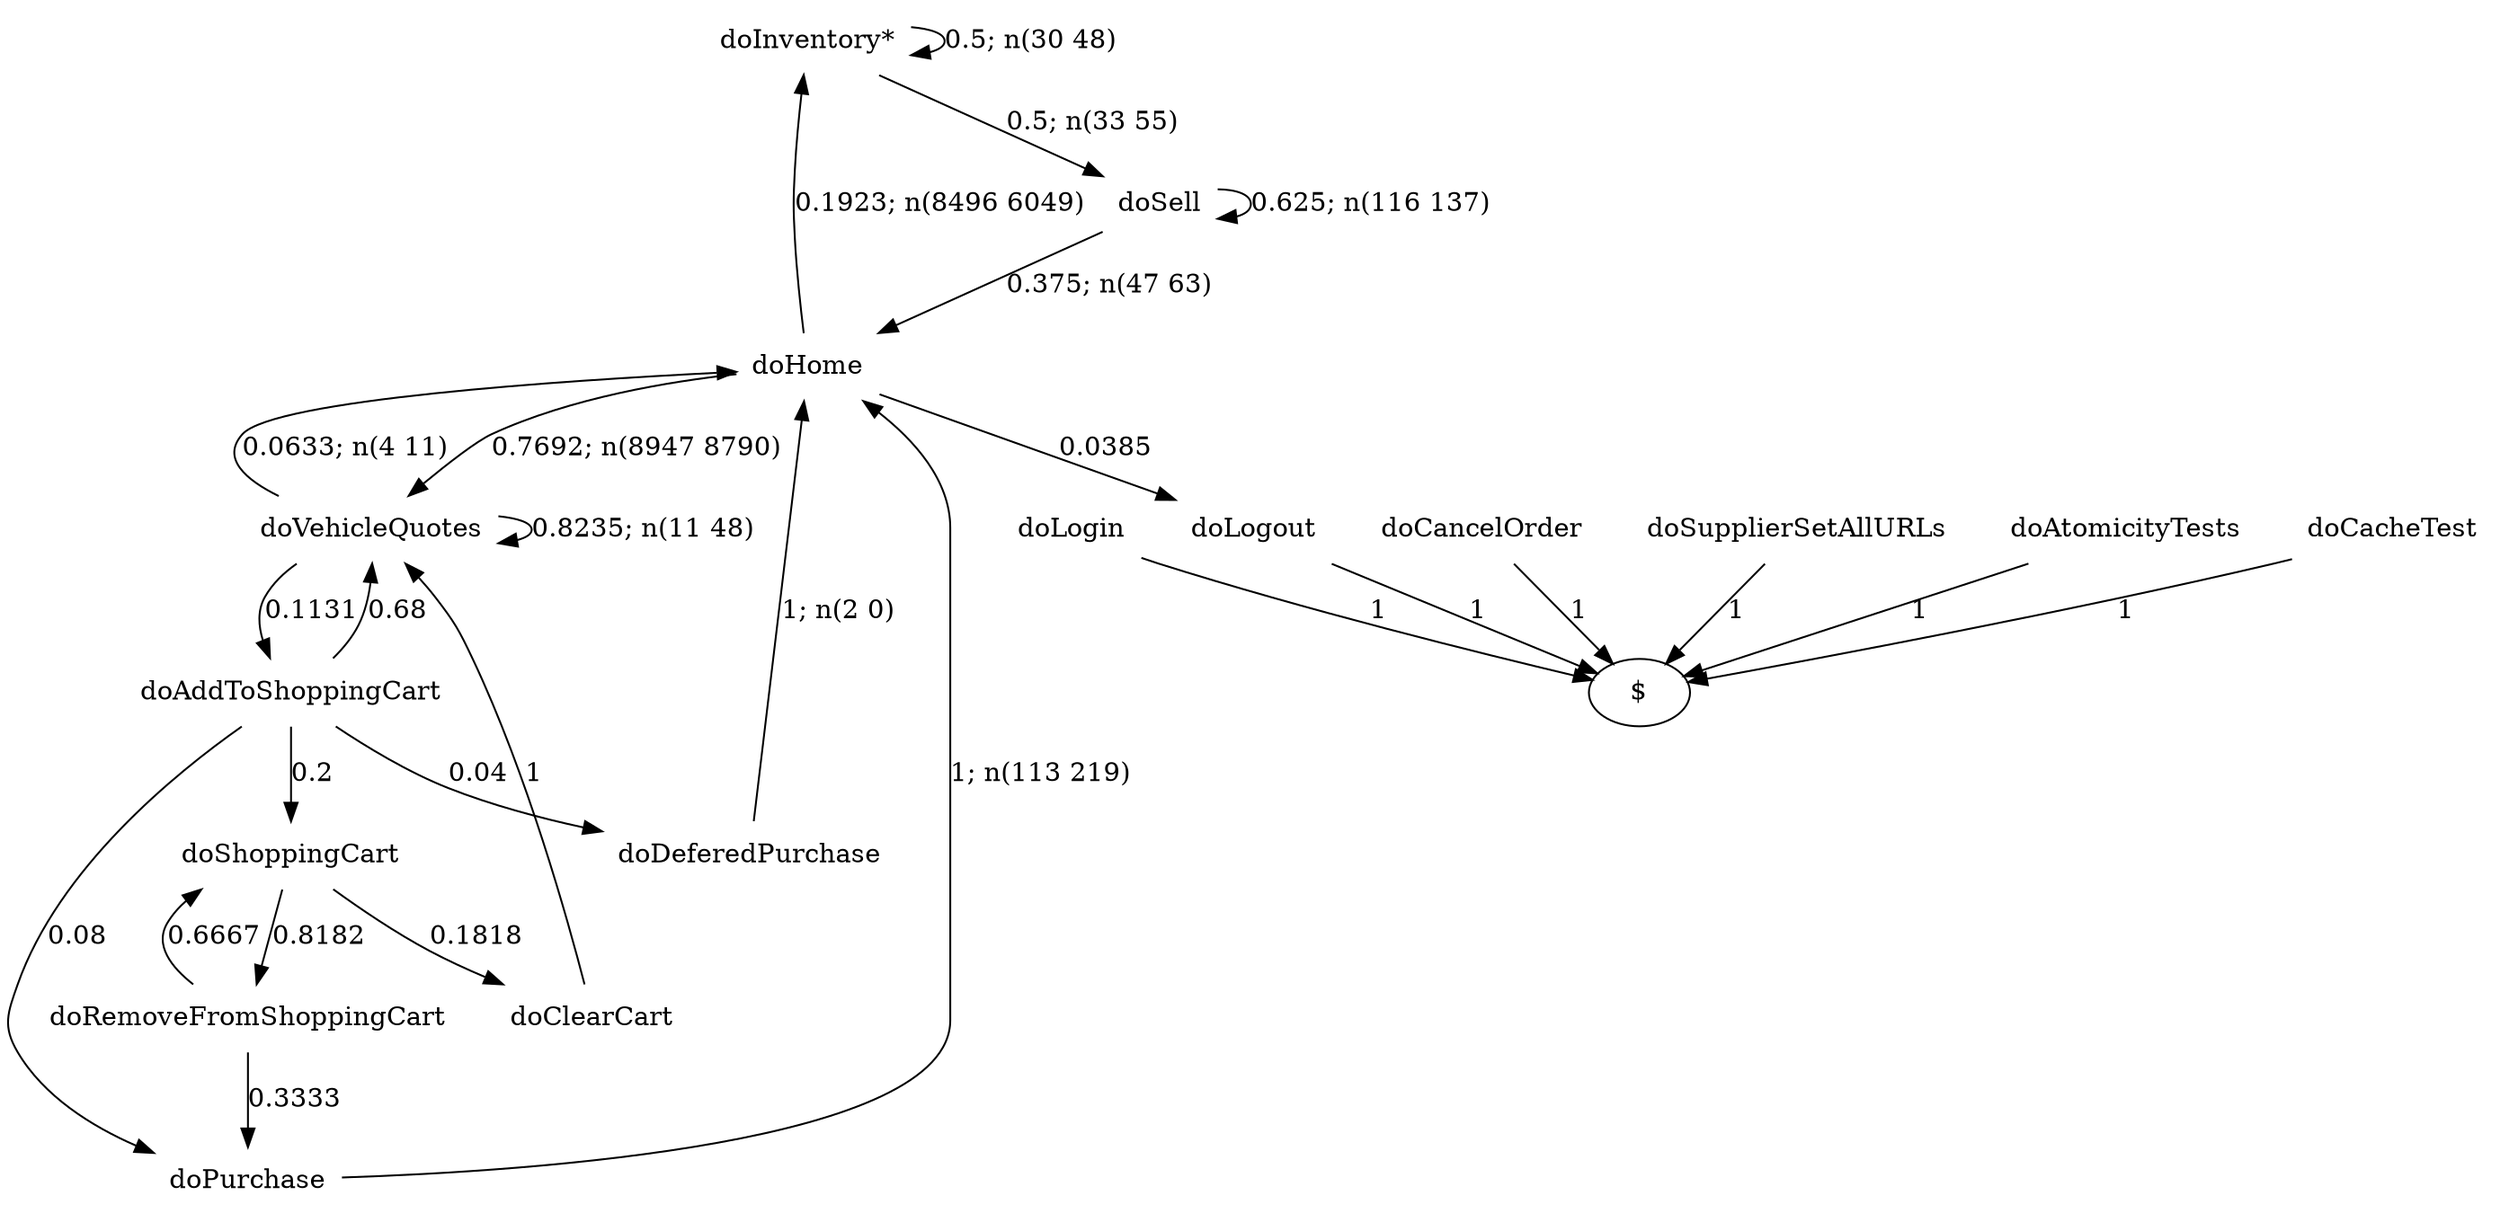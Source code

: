 digraph G {"doInventory*" [label="doInventory*",shape=none];"doSupplierSetAllURLs" [label="doSupplierSetAllURLs",shape=none];"doAtomicityTests" [label="doAtomicityTests",shape=none];"doCacheTest" [label="doCacheTest",shape=none];"doLogin" [label="doLogin",shape=none];"doVehicleQuotes" [label="doVehicleQuotes",shape=none];"doAddToShoppingCart" [label="doAddToShoppingCart",shape=none];"doDeferedPurchase" [label="doDeferedPurchase",shape=none];"doHome" [label="doHome",shape=none];"doShoppingCart" [label="doShoppingCart",shape=none];"doClearCart" [label="doClearCart",shape=none];"doPurchase" [label="doPurchase",shape=none];"doSell" [label="doSell",shape=none];"doLogout" [label="doLogout",shape=none];"doCancelOrder" [label="doCancelOrder",shape=none];"doRemoveFromShoppingCart" [label="doRemoveFromShoppingCart",shape=none];"doInventory*"->"doInventory*" [style=solid,label="0.5; n(30 48)"];"doInventory*"->"doSell" [style=solid,label="0.5; n(33 55)"];"doSupplierSetAllURLs"->"$" [style=solid,label="1"];"doAtomicityTests"->"$" [style=solid,label="1"];"doCacheTest"->"$" [style=solid,label="1"];"doLogin"->"$" [style=solid,label="1"];"doVehicleQuotes"->"doVehicleQuotes" [style=solid,label="0.8235; n(11 48)"];"doVehicleQuotes"->"doAddToShoppingCart" [style=solid,label="0.1131"];"doVehicleQuotes"->"doHome" [style=solid,label="0.0633; n(4 11)"];"doAddToShoppingCart"->"doVehicleQuotes" [style=solid,label="0.68"];"doAddToShoppingCart"->"doDeferedPurchase" [style=solid,label="0.04"];"doAddToShoppingCart"->"doShoppingCart" [style=solid,label="0.2"];"doAddToShoppingCart"->"doPurchase" [style=solid,label="0.08"];"doDeferedPurchase"->"doHome" [style=solid,label="1; n(2 0)"];"doHome"->"doInventory*" [style=solid,label="0.1923; n(8496 6049)"];"doHome"->"doVehicleQuotes" [style=solid,label="0.7692; n(8947 8790)"];"doHome"->"doLogout" [style=solid,label="0.0385"];"doShoppingCart"->"doClearCart" [style=solid,label="0.1818"];"doShoppingCart"->"doRemoveFromShoppingCart" [style=solid,label="0.8182"];"doClearCart"->"doVehicleQuotes" [style=solid,label="1"];"doPurchase"->"doHome" [style=solid,label="1; n(113 219)"];"doSell"->"doHome" [style=solid,label="0.375; n(47 63)"];"doSell"->"doSell" [style=solid,label="0.625; n(116 137)"];"doLogout"->"$" [style=solid,label="1"];"doCancelOrder"->"$" [style=solid,label="1"];"doRemoveFromShoppingCart"->"doShoppingCart" [style=solid,label="0.6667"];"doRemoveFromShoppingCart"->"doPurchase" [style=solid,label="0.3333"];}